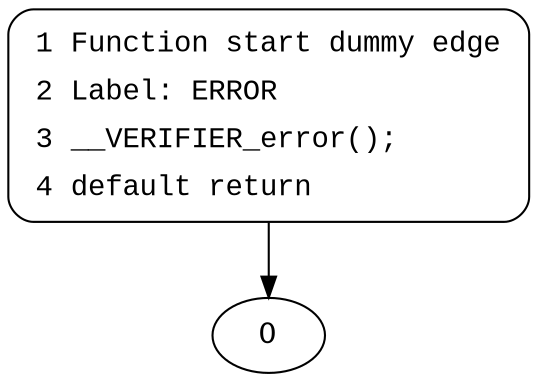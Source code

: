 digraph __blast_assert {
1 [style="filled,bold" penwidth="1" fillcolor="white" fontname="Courier New" shape="Mrecord" label=<<table border="0" cellborder="0" cellpadding="3" bgcolor="white"><tr><td align="right">1</td><td align="left">Function start dummy edge</td></tr><tr><td align="right">2</td><td align="left">Label: ERROR</td></tr><tr><td align="right">3</td><td align="left">__VERIFIER_error();</td></tr><tr><td align="right">4</td><td align="left">default return</td></tr></table>>]
1 -> 0[label=""]
}